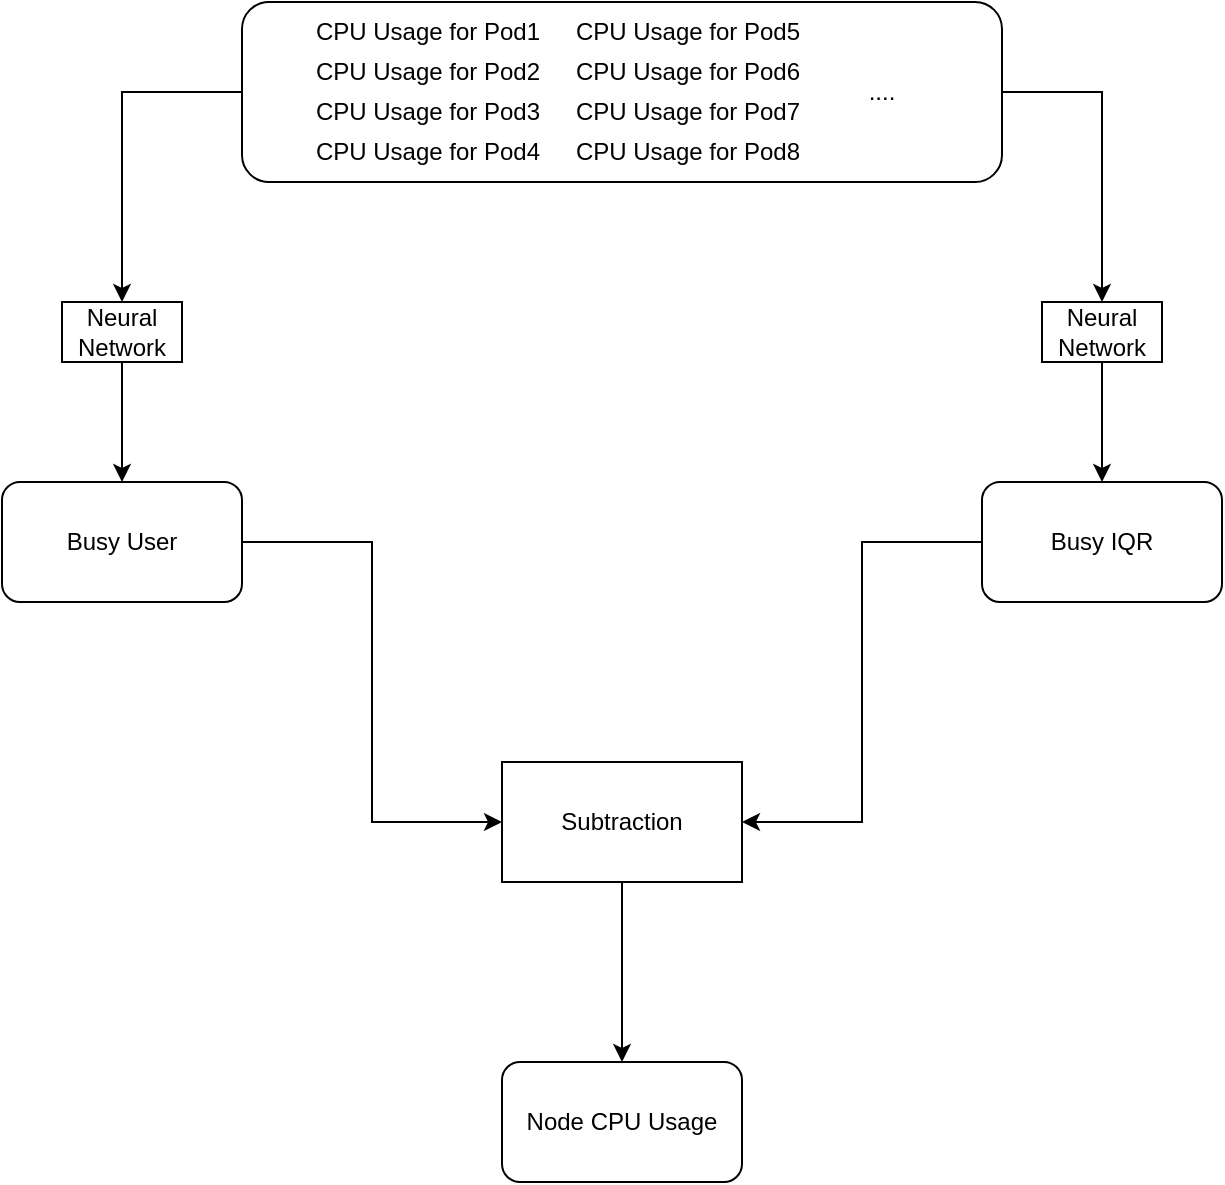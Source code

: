 <mxfile version="14.2.7" type="github">
  <diagram id="upoMOJEKaITDKVz0QDNB" name="Page-1">
    <mxGraphModel dx="1426" dy="857" grid="1" gridSize="10" guides="1" tooltips="1" connect="1" arrows="1" fold="1" page="1" pageScale="1" pageWidth="827" pageHeight="1169" math="0" shadow="0">
      <root>
        <mxCell id="0" />
        <mxCell id="1" parent="0" />
        <mxCell id="tOuZcGrapSmCa6fvtQ8H-36" style="edgeStyle=orthogonalEdgeStyle;rounded=0;orthogonalLoop=1;jettySize=auto;html=1;entryX=0.5;entryY=0;entryDx=0;entryDy=0;" edge="1" parent="1" source="tOuZcGrapSmCa6fvtQ8H-2" target="tOuZcGrapSmCa6fvtQ8H-32">
          <mxGeometry relative="1" as="geometry" />
        </mxCell>
        <mxCell id="tOuZcGrapSmCa6fvtQ8H-2" value="" style="rounded=1;whiteSpace=wrap;html=1;" vertex="1" parent="1">
          <mxGeometry x="240" y="170" width="380" height="90" as="geometry" />
        </mxCell>
        <mxCell id="tOuZcGrapSmCa6fvtQ8H-3" value="CPU Usage for Pod1" style="text;html=1;strokeColor=none;fillColor=none;align=center;verticalAlign=middle;whiteSpace=wrap;rounded=0;" vertex="1" parent="1">
          <mxGeometry x="260" y="180" width="146" height="10" as="geometry" />
        </mxCell>
        <mxCell id="tOuZcGrapSmCa6fvtQ8H-6" value="CPU Usage for Pod2" style="text;html=1;strokeColor=none;fillColor=none;align=center;verticalAlign=middle;whiteSpace=wrap;rounded=0;" vertex="1" parent="1">
          <mxGeometry x="260" y="200" width="146" height="10" as="geometry" />
        </mxCell>
        <mxCell id="tOuZcGrapSmCa6fvtQ8H-7" value="CPU Usage for Pod3" style="text;html=1;strokeColor=none;fillColor=none;align=center;verticalAlign=middle;whiteSpace=wrap;rounded=0;" vertex="1" parent="1">
          <mxGeometry x="260" y="220" width="146" height="10" as="geometry" />
        </mxCell>
        <mxCell id="tOuZcGrapSmCa6fvtQ8H-8" value="CPU Usage for Pod4" style="text;html=1;strokeColor=none;fillColor=none;align=center;verticalAlign=middle;whiteSpace=wrap;rounded=0;" vertex="1" parent="1">
          <mxGeometry x="260" y="240" width="146" height="10" as="geometry" />
        </mxCell>
        <mxCell id="tOuZcGrapSmCa6fvtQ8H-9" value="CPU Usage for Pod5" style="text;html=1;strokeColor=none;fillColor=none;align=center;verticalAlign=middle;whiteSpace=wrap;rounded=0;" vertex="1" parent="1">
          <mxGeometry x="390" y="180" width="146" height="10" as="geometry" />
        </mxCell>
        <mxCell id="tOuZcGrapSmCa6fvtQ8H-10" value="CPU Usage for Pod6" style="text;html=1;strokeColor=none;fillColor=none;align=center;verticalAlign=middle;whiteSpace=wrap;rounded=0;" vertex="1" parent="1">
          <mxGeometry x="390" y="200" width="146" height="10" as="geometry" />
        </mxCell>
        <mxCell id="tOuZcGrapSmCa6fvtQ8H-11" value="CPU Usage for Pod8" style="text;html=1;strokeColor=none;fillColor=none;align=center;verticalAlign=middle;whiteSpace=wrap;rounded=0;" vertex="1" parent="1">
          <mxGeometry x="390" y="240" width="146" height="10" as="geometry" />
        </mxCell>
        <mxCell id="tOuZcGrapSmCa6fvtQ8H-12" value="CPU Usage for Pod7" style="text;html=1;strokeColor=none;fillColor=none;align=center;verticalAlign=middle;whiteSpace=wrap;rounded=0;" vertex="1" parent="1">
          <mxGeometry x="390" y="220" width="146" height="10" as="geometry" />
        </mxCell>
        <mxCell id="tOuZcGrapSmCa6fvtQ8H-13" value="...." style="text;html=1;strokeColor=none;fillColor=none;align=center;verticalAlign=middle;whiteSpace=wrap;rounded=0;" vertex="1" parent="1">
          <mxGeometry x="540" y="205" width="40" height="20" as="geometry" />
        </mxCell>
        <mxCell id="tOuZcGrapSmCa6fvtQ8H-39" style="edgeStyle=orthogonalEdgeStyle;rounded=0;orthogonalLoop=1;jettySize=auto;html=1;entryX=0;entryY=0.5;entryDx=0;entryDy=0;" edge="1" parent="1" source="tOuZcGrapSmCa6fvtQ8H-14" target="tOuZcGrapSmCa6fvtQ8H-38">
          <mxGeometry relative="1" as="geometry" />
        </mxCell>
        <mxCell id="tOuZcGrapSmCa6fvtQ8H-14" value="Busy User" style="rounded=1;whiteSpace=wrap;html=1;" vertex="1" parent="1">
          <mxGeometry x="120" y="410" width="120" height="60" as="geometry" />
        </mxCell>
        <mxCell id="tOuZcGrapSmCa6fvtQ8H-41" style="edgeStyle=orthogonalEdgeStyle;rounded=0;orthogonalLoop=1;jettySize=auto;html=1;entryX=1;entryY=0.5;entryDx=0;entryDy=0;" edge="1" parent="1" source="tOuZcGrapSmCa6fvtQ8H-16" target="tOuZcGrapSmCa6fvtQ8H-38">
          <mxGeometry relative="1" as="geometry" />
        </mxCell>
        <mxCell id="tOuZcGrapSmCa6fvtQ8H-16" value="Busy IQR" style="rounded=1;whiteSpace=wrap;html=1;" vertex="1" parent="1">
          <mxGeometry x="610" y="410" width="120" height="60" as="geometry" />
        </mxCell>
        <mxCell id="tOuZcGrapSmCa6fvtQ8H-21" style="edgeStyle=orthogonalEdgeStyle;rounded=0;orthogonalLoop=1;jettySize=auto;html=1;entryX=0.5;entryY=0;entryDx=0;entryDy=0;exitX=0.5;exitY=1;exitDx=0;exitDy=0;" edge="1" parent="1" source="tOuZcGrapSmCa6fvtQ8H-19" target="tOuZcGrapSmCa6fvtQ8H-14">
          <mxGeometry relative="1" as="geometry">
            <mxPoint x="180" y="360" as="sourcePoint" />
          </mxGeometry>
        </mxCell>
        <mxCell id="tOuZcGrapSmCa6fvtQ8H-19" value="" style="rounded=0;whiteSpace=wrap;html=1;" vertex="1" parent="1">
          <mxGeometry x="150" y="320" width="60" height="30" as="geometry" />
        </mxCell>
        <mxCell id="tOuZcGrapSmCa6fvtQ8H-20" style="edgeStyle=orthogonalEdgeStyle;rounded=0;orthogonalLoop=1;jettySize=auto;html=1;entryX=0.5;entryY=0;entryDx=0;entryDy=0;exitX=0;exitY=0.5;exitDx=0;exitDy=0;" edge="1" parent="1" source="tOuZcGrapSmCa6fvtQ8H-2" target="tOuZcGrapSmCa6fvtQ8H-19">
          <mxGeometry relative="1" as="geometry">
            <mxPoint x="240" y="215" as="sourcePoint" />
            <mxPoint x="180" y="380" as="targetPoint" />
          </mxGeometry>
        </mxCell>
        <mxCell id="tOuZcGrapSmCa6fvtQ8H-37" style="edgeStyle=orthogonalEdgeStyle;rounded=0;orthogonalLoop=1;jettySize=auto;html=1;entryX=0.5;entryY=0;entryDx=0;entryDy=0;" edge="1" parent="1" source="tOuZcGrapSmCa6fvtQ8H-32" target="tOuZcGrapSmCa6fvtQ8H-16">
          <mxGeometry relative="1" as="geometry" />
        </mxCell>
        <mxCell id="tOuZcGrapSmCa6fvtQ8H-32" value="" style="rounded=0;whiteSpace=wrap;html=1;" vertex="1" parent="1">
          <mxGeometry x="640" y="320" width="60" height="30" as="geometry" />
        </mxCell>
        <mxCell id="tOuZcGrapSmCa6fvtQ8H-33" value="Neural Network" style="text;html=1;strokeColor=none;fillColor=none;align=center;verticalAlign=middle;whiteSpace=wrap;rounded=0;" vertex="1" parent="1">
          <mxGeometry x="650" y="325" width="40" height="20" as="geometry" />
        </mxCell>
        <mxCell id="tOuZcGrapSmCa6fvtQ8H-42" style="edgeStyle=orthogonalEdgeStyle;rounded=0;orthogonalLoop=1;jettySize=auto;html=1;" edge="1" parent="1" source="tOuZcGrapSmCa6fvtQ8H-38" target="tOuZcGrapSmCa6fvtQ8H-43">
          <mxGeometry relative="1" as="geometry">
            <mxPoint x="430" y="730" as="targetPoint" />
          </mxGeometry>
        </mxCell>
        <mxCell id="tOuZcGrapSmCa6fvtQ8H-38" value="Subtraction" style="rounded=0;whiteSpace=wrap;html=1;" vertex="1" parent="1">
          <mxGeometry x="370" y="550" width="120" height="60" as="geometry" />
        </mxCell>
        <mxCell id="tOuZcGrapSmCa6fvtQ8H-43" value="Node CPU Usage" style="rounded=1;whiteSpace=wrap;html=1;" vertex="1" parent="1">
          <mxGeometry x="370" y="700" width="120" height="60" as="geometry" />
        </mxCell>
        <mxCell id="tOuZcGrapSmCa6fvtQ8H-45" value="Neural Network" style="text;html=1;strokeColor=none;fillColor=none;align=center;verticalAlign=middle;whiteSpace=wrap;rounded=0;" vertex="1" parent="1">
          <mxGeometry x="160" y="325" width="40" height="20" as="geometry" />
        </mxCell>
      </root>
    </mxGraphModel>
  </diagram>
</mxfile>
